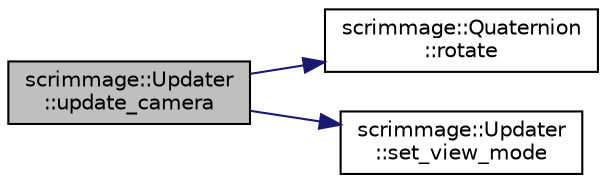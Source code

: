 digraph "scrimmage::Updater::update_camera"
{
 // LATEX_PDF_SIZE
  edge [fontname="Helvetica",fontsize="10",labelfontname="Helvetica",labelfontsize="10"];
  node [fontname="Helvetica",fontsize="10",shape=record];
  rankdir="LR";
  Node1 [label="scrimmage::Updater\l::update_camera",height=0.2,width=0.4,color="black", fillcolor="grey75", style="filled", fontcolor="black",tooltip=" "];
  Node1 -> Node2 [color="midnightblue",fontsize="10",style="solid",fontname="Helvetica"];
  Node2 [label="scrimmage::Quaternion\l::rotate",height=0.2,width=0.4,color="black", fillcolor="white", style="filled",URL="$classscrimmage_1_1Quaternion.html#a5bafb37e82046f3b2a8bba87350550b9",tooltip="rotate the input vector around the vec axis by an angle given by RotationAngle(). This can also be us..."];
  Node1 -> Node3 [color="midnightblue",fontsize="10",style="solid",fontname="Helvetica"];
  Node3 [label="scrimmage::Updater\l::set_view_mode",height=0.2,width=0.4,color="black", fillcolor="white", style="filled",URL="$classscrimmage_1_1Updater.html#a228e3db08d072667290708461b8e4a65",tooltip=" "];
}
